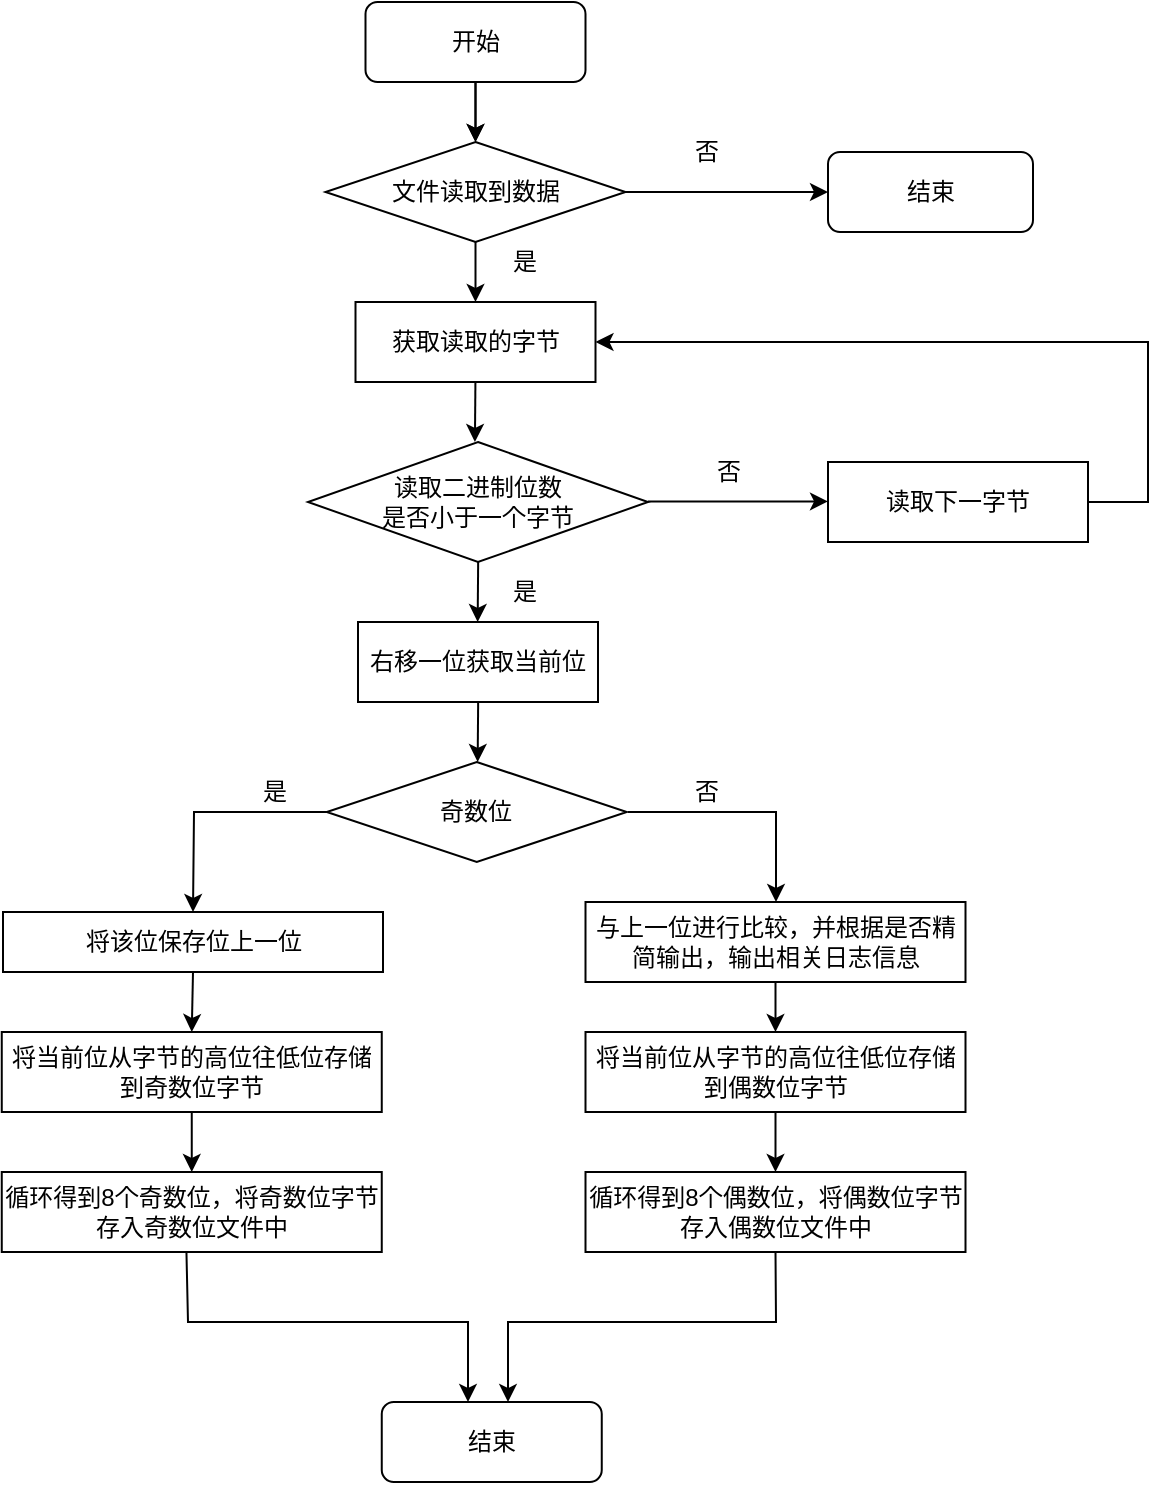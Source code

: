 <mxfile version="21.2.1" type="device">
  <diagram name="第 1 页" id="8CZs6SFPXTCOMe4at7cP">
    <mxGraphModel dx="1461" dy="1992" grid="1" gridSize="10" guides="1" tooltips="1" connect="1" arrows="1" fold="1" page="1" pageScale="1" pageWidth="827" pageHeight="1169" math="0" shadow="0">
      <root>
        <mxCell id="0" />
        <mxCell id="1" parent="0" />
        <mxCell id="w9fRXbQU00AZdYGRdtfo-1" value="循环得到8个奇数位，将奇数位字节存入奇数位文件中" style="rounded=0;whiteSpace=wrap;html=1;" vertex="1" parent="1">
          <mxGeometry x="186.88" y="285" width="190" height="40" as="geometry" />
        </mxCell>
        <mxCell id="w9fRXbQU00AZdYGRdtfo-3" value="将当前位从字节的高位往低位存储到奇数位字节" style="rounded=0;whiteSpace=wrap;html=1;" vertex="1" parent="1">
          <mxGeometry x="186.88" y="215" width="190" height="40" as="geometry" />
        </mxCell>
        <mxCell id="w9fRXbQU00AZdYGRdtfo-14" value="文件读取到数据" style="rhombus;whiteSpace=wrap;html=1;" vertex="1" parent="1">
          <mxGeometry x="348.75" y="-230" width="150" height="50" as="geometry" />
        </mxCell>
        <mxCell id="w9fRXbQU00AZdYGRdtfo-16" value="是" style="text;html=1;align=center;verticalAlign=middle;resizable=0;points=[];autosize=1;strokeColor=none;fillColor=none;" vertex="1" parent="1">
          <mxGeometry x="427.5" y="-20" width="40" height="30" as="geometry" />
        </mxCell>
        <mxCell id="w9fRXbQU00AZdYGRdtfo-17" value="否" style="text;html=1;align=center;verticalAlign=middle;resizable=0;points=[];autosize=1;strokeColor=none;fillColor=none;" vertex="1" parent="1">
          <mxGeometry x="518.75" y="-240" width="40" height="30" as="geometry" />
        </mxCell>
        <mxCell id="w9fRXbQU00AZdYGRdtfo-19" value="结束" style="rounded=1;whiteSpace=wrap;html=1;" vertex="1" parent="1">
          <mxGeometry x="600" y="-225" width="102.5" height="40" as="geometry" />
        </mxCell>
        <mxCell id="w9fRXbQU00AZdYGRdtfo-21" value="" style="endArrow=classic;html=1;rounded=0;exitX=0.5;exitY=1;exitDx=0;exitDy=0;" edge="1" parent="1" target="w9fRXbQU00AZdYGRdtfo-14">
          <mxGeometry width="50" height="50" relative="1" as="geometry">
            <mxPoint x="423.75" y="-260" as="sourcePoint" />
            <mxPoint x="498.75" y="-170" as="targetPoint" />
          </mxGeometry>
        </mxCell>
        <mxCell id="w9fRXbQU00AZdYGRdtfo-22" value="奇数位" style="rhombus;whiteSpace=wrap;html=1;" vertex="1" parent="1">
          <mxGeometry x="349.38" y="80" width="150" height="50" as="geometry" />
        </mxCell>
        <mxCell id="w9fRXbQU00AZdYGRdtfo-23" value="" style="endArrow=classic;html=1;rounded=0;exitX=1;exitY=0.5;exitDx=0;exitDy=0;entryX=0;entryY=0.5;entryDx=0;entryDy=0;" edge="1" parent="1" source="w9fRXbQU00AZdYGRdtfo-14" target="w9fRXbQU00AZdYGRdtfo-19">
          <mxGeometry width="50" height="50" relative="1" as="geometry">
            <mxPoint x="448.75" y="-60" as="sourcePoint" />
            <mxPoint x="498.75" y="-110" as="targetPoint" />
          </mxGeometry>
        </mxCell>
        <mxCell id="w9fRXbQU00AZdYGRdtfo-28" value="开始" style="rounded=1;whiteSpace=wrap;html=1;" vertex="1" parent="1">
          <mxGeometry x="368.75" y="-300" width="110" height="40" as="geometry" />
        </mxCell>
        <mxCell id="w9fRXbQU00AZdYGRdtfo-29" value="" style="endArrow=classic;html=1;rounded=0;exitX=0.5;exitY=1;exitDx=0;exitDy=0;entryX=0.5;entryY=0;entryDx=0;entryDy=0;" edge="1" parent="1" source="w9fRXbQU00AZdYGRdtfo-28" target="w9fRXbQU00AZdYGRdtfo-14">
          <mxGeometry width="50" height="50" relative="1" as="geometry">
            <mxPoint x="568.75" y="-30" as="sourcePoint" />
            <mxPoint x="423.75" y="-300" as="targetPoint" />
          </mxGeometry>
        </mxCell>
        <mxCell id="w9fRXbQU00AZdYGRdtfo-30" value="是" style="text;html=1;align=center;verticalAlign=middle;resizable=0;points=[];autosize=1;strokeColor=none;fillColor=none;" vertex="1" parent="1">
          <mxGeometry x="302.5" y="80" width="40" height="30" as="geometry" />
        </mxCell>
        <mxCell id="w9fRXbQU00AZdYGRdtfo-64" value="" style="endArrow=classic;html=1;rounded=0;exitX=0.5;exitY=1;exitDx=0;exitDy=0;entryX=0.5;entryY=0;entryDx=0;entryDy=0;" edge="1" parent="1" source="w9fRXbQU00AZdYGRdtfo-14">
          <mxGeometry width="50" height="50" relative="1" as="geometry">
            <mxPoint x="434" y="-250" as="sourcePoint" />
            <mxPoint x="423.75" y="-150" as="targetPoint" />
          </mxGeometry>
        </mxCell>
        <mxCell id="w9fRXbQU00AZdYGRdtfo-65" value="是" style="text;html=1;align=center;verticalAlign=middle;resizable=0;points=[];autosize=1;strokeColor=none;fillColor=none;" vertex="1" parent="1">
          <mxGeometry x="427.5" y="-185" width="40" height="30" as="geometry" />
        </mxCell>
        <mxCell id="w9fRXbQU00AZdYGRdtfo-66" value="读取二进制位数&lt;br&gt;是否小于一个字节" style="rhombus;whiteSpace=wrap;html=1;" vertex="1" parent="1">
          <mxGeometry x="340" y="-80" width="170" height="60" as="geometry" />
        </mxCell>
        <mxCell id="w9fRXbQU00AZdYGRdtfo-67" value="获取读取的字节" style="rounded=0;whiteSpace=wrap;html=1;" vertex="1" parent="1">
          <mxGeometry x="363.75" y="-150" width="120" height="40" as="geometry" />
        </mxCell>
        <mxCell id="w9fRXbQU00AZdYGRdtfo-68" value="" style="endArrow=classic;html=1;rounded=0;exitX=0.5;exitY=1;exitDx=0;exitDy=0;entryX=0.5;entryY=0;entryDx=0;entryDy=0;" edge="1" parent="1">
          <mxGeometry width="50" height="50" relative="1" as="geometry">
            <mxPoint x="423.71" y="-110" as="sourcePoint" />
            <mxPoint x="423.46" y="-80" as="targetPoint" />
          </mxGeometry>
        </mxCell>
        <mxCell id="w9fRXbQU00AZdYGRdtfo-69" value="否" style="text;html=1;align=center;verticalAlign=middle;resizable=0;points=[];autosize=1;strokeColor=none;fillColor=none;" vertex="1" parent="1">
          <mxGeometry x="530" y="-80" width="40" height="30" as="geometry" />
        </mxCell>
        <mxCell id="w9fRXbQU00AZdYGRdtfo-70" value="" style="endArrow=classic;html=1;rounded=0;exitX=1;exitY=0.5;exitDx=0;exitDy=0;entryX=0;entryY=0.5;entryDx=0;entryDy=0;" edge="1" parent="1">
          <mxGeometry width="50" height="50" relative="1" as="geometry">
            <mxPoint x="510" y="-50.29" as="sourcePoint" />
            <mxPoint x="600" y="-50.29" as="targetPoint" />
          </mxGeometry>
        </mxCell>
        <mxCell id="w9fRXbQU00AZdYGRdtfo-71" value="读取下一字节" style="rounded=0;whiteSpace=wrap;html=1;" vertex="1" parent="1">
          <mxGeometry x="600" y="-70" width="130" height="40" as="geometry" />
        </mxCell>
        <mxCell id="w9fRXbQU00AZdYGRdtfo-72" value="" style="endArrow=classic;html=1;rounded=0;exitX=1;exitY=0.5;exitDx=0;exitDy=0;entryX=1;entryY=0.5;entryDx=0;entryDy=0;" edge="1" parent="1" source="w9fRXbQU00AZdYGRdtfo-71" target="w9fRXbQU00AZdYGRdtfo-67">
          <mxGeometry width="50" height="50" relative="1" as="geometry">
            <mxPoint x="420" y="-60" as="sourcePoint" />
            <mxPoint x="470" y="-110" as="targetPoint" />
            <Array as="points">
              <mxPoint x="760" y="-50" />
              <mxPoint x="760" y="-130" />
            </Array>
          </mxGeometry>
        </mxCell>
        <mxCell id="w9fRXbQU00AZdYGRdtfo-74" value="右移一位获取当前位" style="rounded=0;whiteSpace=wrap;html=1;" vertex="1" parent="1">
          <mxGeometry x="365" y="10" width="120" height="40" as="geometry" />
        </mxCell>
        <mxCell id="w9fRXbQU00AZdYGRdtfo-75" value="" style="endArrow=classic;html=1;rounded=0;exitX=0.5;exitY=1;exitDx=0;exitDy=0;entryX=0.5;entryY=0;entryDx=0;entryDy=0;" edge="1" parent="1">
          <mxGeometry width="50" height="50" relative="1" as="geometry">
            <mxPoint x="425.08" y="-20" as="sourcePoint" />
            <mxPoint x="424.83" y="10" as="targetPoint" />
          </mxGeometry>
        </mxCell>
        <mxCell id="w9fRXbQU00AZdYGRdtfo-76" value="" style="endArrow=classic;html=1;rounded=0;exitX=0.5;exitY=1;exitDx=0;exitDy=0;entryX=0.5;entryY=0;entryDx=0;entryDy=0;" edge="1" parent="1">
          <mxGeometry width="50" height="50" relative="1" as="geometry">
            <mxPoint x="425.08" y="50" as="sourcePoint" />
            <mxPoint x="424.83" y="80" as="targetPoint" />
          </mxGeometry>
        </mxCell>
        <mxCell id="w9fRXbQU00AZdYGRdtfo-77" value="循环得到8个偶数位，将偶数位字节存入偶数位文件中" style="rounded=0;whiteSpace=wrap;html=1;" vertex="1" parent="1">
          <mxGeometry x="478.75" y="285" width="190" height="40" as="geometry" />
        </mxCell>
        <mxCell id="w9fRXbQU00AZdYGRdtfo-78" value="将当前位从字节的高位往低位存储到偶数位字节" style="rounded=0;whiteSpace=wrap;html=1;" vertex="1" parent="1">
          <mxGeometry x="478.75" y="215" width="190" height="40" as="geometry" />
        </mxCell>
        <mxCell id="w9fRXbQU00AZdYGRdtfo-79" value="" style="endArrow=classic;html=1;rounded=0;exitX=0.5;exitY=1;exitDx=0;exitDy=0;" edge="1" parent="1" source="w9fRXbQU00AZdYGRdtfo-78" target="w9fRXbQU00AZdYGRdtfo-77">
          <mxGeometry width="50" height="50" relative="1" as="geometry">
            <mxPoint x="738.75" y="385" as="sourcePoint" />
            <mxPoint x="788.75" y="335" as="targetPoint" />
            <Array as="points">
              <mxPoint x="573.75" y="275" />
            </Array>
          </mxGeometry>
        </mxCell>
        <mxCell id="w9fRXbQU00AZdYGRdtfo-81" value="否" style="text;html=1;align=center;verticalAlign=middle;resizable=0;points=[];autosize=1;strokeColor=none;fillColor=none;" vertex="1" parent="1">
          <mxGeometry x="518.75" y="80" width="40" height="30" as="geometry" />
        </mxCell>
        <mxCell id="w9fRXbQU00AZdYGRdtfo-82" value="" style="endArrow=classic;html=1;rounded=0;exitX=0;exitY=0.5;exitDx=0;exitDy=0;entryX=0.5;entryY=0;entryDx=0;entryDy=0;" edge="1" parent="1" source="w9fRXbQU00AZdYGRdtfo-22" target="w9fRXbQU00AZdYGRdtfo-86">
          <mxGeometry width="50" height="50" relative="1" as="geometry">
            <mxPoint x="469.38" y="160" as="sourcePoint" />
            <mxPoint x="280" y="140" as="targetPoint" />
            <Array as="points">
              <mxPoint x="283" y="105" />
            </Array>
          </mxGeometry>
        </mxCell>
        <mxCell id="w9fRXbQU00AZdYGRdtfo-83" value="" style="endArrow=classic;html=1;rounded=0;" edge="1" parent="1">
          <mxGeometry width="50" height="50" relative="1" as="geometry">
            <mxPoint x="500" y="105" as="sourcePoint" />
            <mxPoint x="574" y="150" as="targetPoint" />
            <Array as="points">
              <mxPoint x="574" y="105" />
            </Array>
          </mxGeometry>
        </mxCell>
        <mxCell id="w9fRXbQU00AZdYGRdtfo-84" value="" style="endArrow=classic;html=1;rounded=0;exitX=0.5;exitY=1;exitDx=0;exitDy=0;entryX=0.5;entryY=0;entryDx=0;entryDy=0;" edge="1" parent="1" source="w9fRXbQU00AZdYGRdtfo-3" target="w9fRXbQU00AZdYGRdtfo-1">
          <mxGeometry width="50" height="50" relative="1" as="geometry">
            <mxPoint x="467.5" y="185" as="sourcePoint" />
            <mxPoint x="517.5" y="135" as="targetPoint" />
          </mxGeometry>
        </mxCell>
        <mxCell id="w9fRXbQU00AZdYGRdtfo-86" value="将该位保存位上一位" style="rounded=0;whiteSpace=wrap;html=1;" vertex="1" parent="1">
          <mxGeometry x="187.5" y="155" width="190" height="30" as="geometry" />
        </mxCell>
        <mxCell id="w9fRXbQU00AZdYGRdtfo-87" value="" style="endArrow=classic;html=1;rounded=0;exitX=0.5;exitY=1;exitDx=0;exitDy=0;entryX=0.5;entryY=0;entryDx=0;entryDy=0;" edge="1" parent="1" source="w9fRXbQU00AZdYGRdtfo-86" target="w9fRXbQU00AZdYGRdtfo-3">
          <mxGeometry width="50" height="50" relative="1" as="geometry">
            <mxPoint x="400" y="260" as="sourcePoint" />
            <mxPoint x="275" y="210" as="targetPoint" />
          </mxGeometry>
        </mxCell>
        <mxCell id="w9fRXbQU00AZdYGRdtfo-94" value="与上一位进行比较，并根据是否精简输出，输出相关日志信息" style="rounded=0;whiteSpace=wrap;html=1;" vertex="1" parent="1">
          <mxGeometry x="478.75" y="150" width="190" height="40" as="geometry" />
        </mxCell>
        <mxCell id="w9fRXbQU00AZdYGRdtfo-95" value="" style="endArrow=classic;html=1;rounded=0;exitX=0.5;exitY=1;exitDx=0;exitDy=0;entryX=0.5;entryY=0;entryDx=0;entryDy=0;" edge="1" parent="1" source="w9fRXbQU00AZdYGRdtfo-94" target="w9fRXbQU00AZdYGRdtfo-78">
          <mxGeometry width="50" height="50" relative="1" as="geometry">
            <mxPoint x="560" y="220" as="sourcePoint" />
            <mxPoint x="610" y="170" as="targetPoint" />
          </mxGeometry>
        </mxCell>
        <mxCell id="w9fRXbQU00AZdYGRdtfo-96" value="" style="endArrow=classic;html=1;rounded=0;exitX=0.486;exitY=0.997;exitDx=0;exitDy=0;exitPerimeter=0;" edge="1" parent="1" source="w9fRXbQU00AZdYGRdtfo-1">
          <mxGeometry width="50" height="50" relative="1" as="geometry">
            <mxPoint x="282" y="330" as="sourcePoint" />
            <mxPoint x="420" y="400" as="targetPoint" />
            <Array as="points">
              <mxPoint x="280" y="360" />
              <mxPoint x="420" y="360" />
            </Array>
          </mxGeometry>
        </mxCell>
        <mxCell id="w9fRXbQU00AZdYGRdtfo-97" value="" style="endArrow=classic;html=1;rounded=0;exitX=0.5;exitY=1;exitDx=0;exitDy=0;" edge="1" parent="1" source="w9fRXbQU00AZdYGRdtfo-77">
          <mxGeometry width="50" height="50" relative="1" as="geometry">
            <mxPoint x="470" y="270" as="sourcePoint" />
            <mxPoint x="440" y="400" as="targetPoint" />
            <Array as="points">
              <mxPoint x="574" y="360" />
              <mxPoint x="440" y="360" />
            </Array>
          </mxGeometry>
        </mxCell>
        <mxCell id="w9fRXbQU00AZdYGRdtfo-99" value="结束" style="rounded=1;whiteSpace=wrap;html=1;" vertex="1" parent="1">
          <mxGeometry x="376.88" y="400" width="110" height="40" as="geometry" />
        </mxCell>
      </root>
    </mxGraphModel>
  </diagram>
</mxfile>
